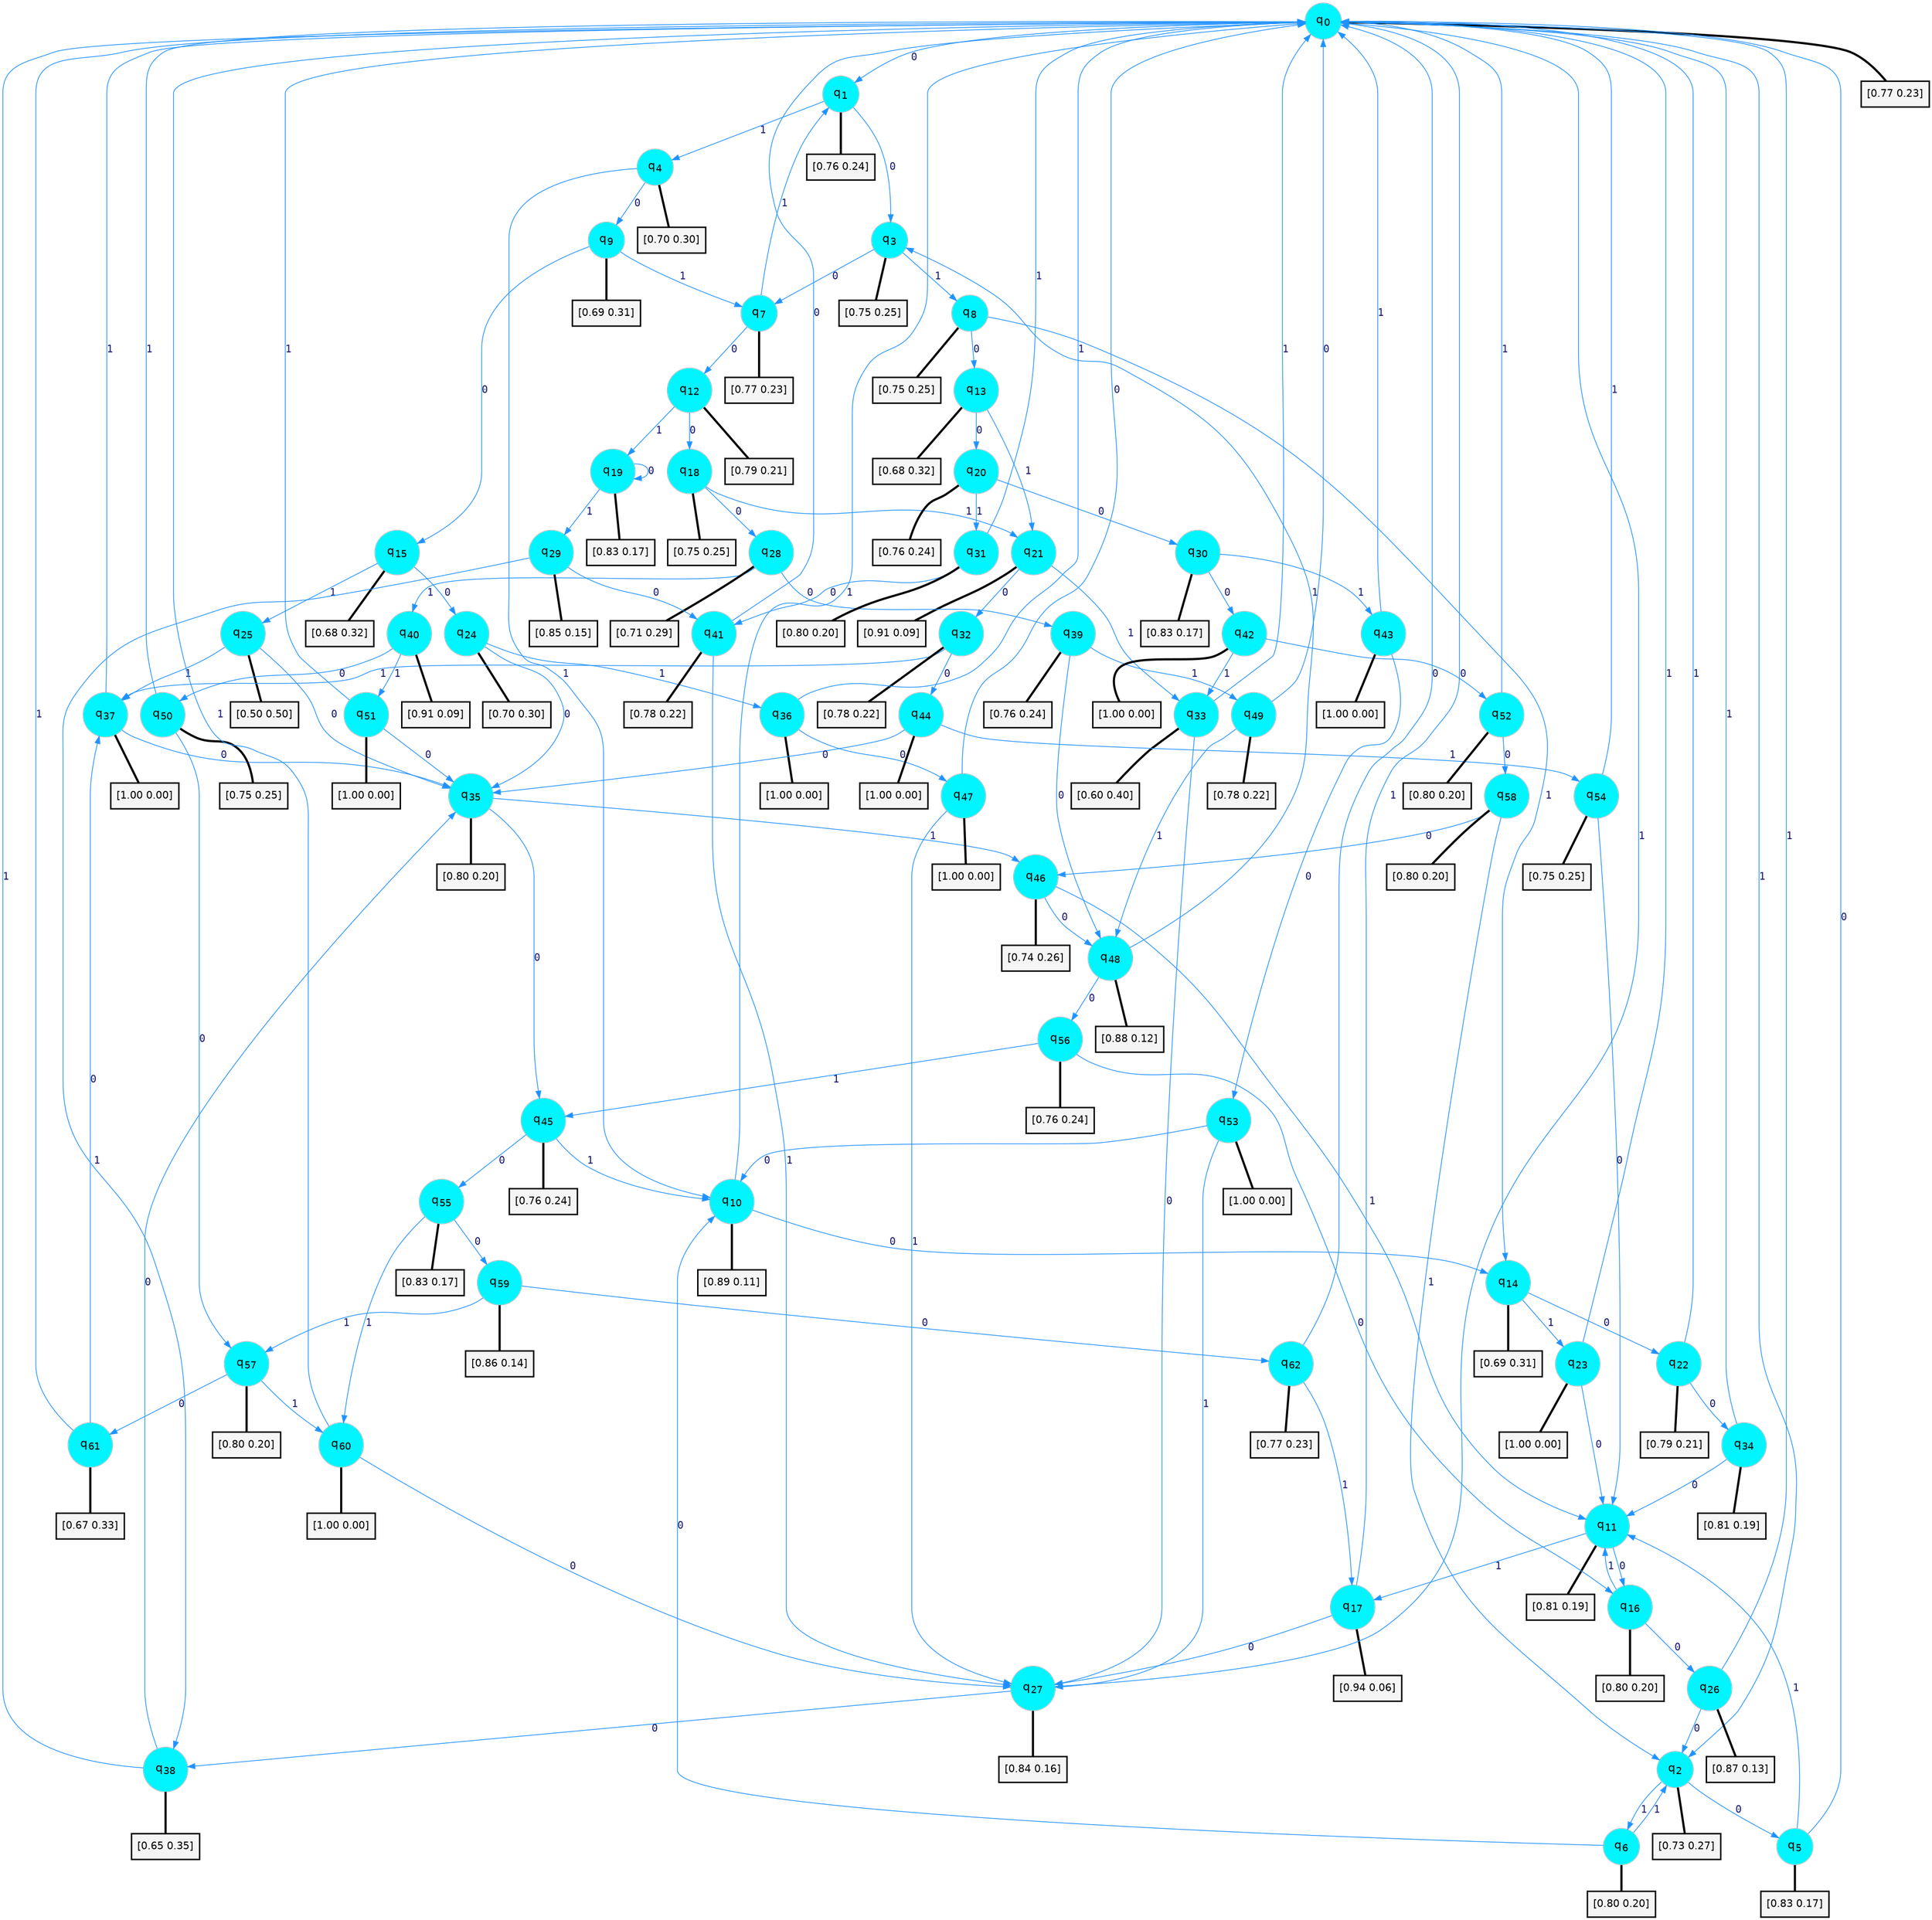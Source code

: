 digraph G {
graph [
bgcolor=transparent, dpi=300, rankdir=TD, size="40,25"];
node [
color=gray, fillcolor=turquoise1, fontcolor=black, fontname=Helvetica, fontsize=16, fontweight=bold, shape=circle, style=filled];
edge [
arrowsize=1, color=dodgerblue1, fontcolor=midnightblue, fontname=courier, fontweight=bold, penwidth=1, style=solid, weight=20];
0[label=<q<SUB>0</SUB>>];
1[label=<q<SUB>1</SUB>>];
2[label=<q<SUB>2</SUB>>];
3[label=<q<SUB>3</SUB>>];
4[label=<q<SUB>4</SUB>>];
5[label=<q<SUB>5</SUB>>];
6[label=<q<SUB>6</SUB>>];
7[label=<q<SUB>7</SUB>>];
8[label=<q<SUB>8</SUB>>];
9[label=<q<SUB>9</SUB>>];
10[label=<q<SUB>10</SUB>>];
11[label=<q<SUB>11</SUB>>];
12[label=<q<SUB>12</SUB>>];
13[label=<q<SUB>13</SUB>>];
14[label=<q<SUB>14</SUB>>];
15[label=<q<SUB>15</SUB>>];
16[label=<q<SUB>16</SUB>>];
17[label=<q<SUB>17</SUB>>];
18[label=<q<SUB>18</SUB>>];
19[label=<q<SUB>19</SUB>>];
20[label=<q<SUB>20</SUB>>];
21[label=<q<SUB>21</SUB>>];
22[label=<q<SUB>22</SUB>>];
23[label=<q<SUB>23</SUB>>];
24[label=<q<SUB>24</SUB>>];
25[label=<q<SUB>25</SUB>>];
26[label=<q<SUB>26</SUB>>];
27[label=<q<SUB>27</SUB>>];
28[label=<q<SUB>28</SUB>>];
29[label=<q<SUB>29</SUB>>];
30[label=<q<SUB>30</SUB>>];
31[label=<q<SUB>31</SUB>>];
32[label=<q<SUB>32</SUB>>];
33[label=<q<SUB>33</SUB>>];
34[label=<q<SUB>34</SUB>>];
35[label=<q<SUB>35</SUB>>];
36[label=<q<SUB>36</SUB>>];
37[label=<q<SUB>37</SUB>>];
38[label=<q<SUB>38</SUB>>];
39[label=<q<SUB>39</SUB>>];
40[label=<q<SUB>40</SUB>>];
41[label=<q<SUB>41</SUB>>];
42[label=<q<SUB>42</SUB>>];
43[label=<q<SUB>43</SUB>>];
44[label=<q<SUB>44</SUB>>];
45[label=<q<SUB>45</SUB>>];
46[label=<q<SUB>46</SUB>>];
47[label=<q<SUB>47</SUB>>];
48[label=<q<SUB>48</SUB>>];
49[label=<q<SUB>49</SUB>>];
50[label=<q<SUB>50</SUB>>];
51[label=<q<SUB>51</SUB>>];
52[label=<q<SUB>52</SUB>>];
53[label=<q<SUB>53</SUB>>];
54[label=<q<SUB>54</SUB>>];
55[label=<q<SUB>55</SUB>>];
56[label=<q<SUB>56</SUB>>];
57[label=<q<SUB>57</SUB>>];
58[label=<q<SUB>58</SUB>>];
59[label=<q<SUB>59</SUB>>];
60[label=<q<SUB>60</SUB>>];
61[label=<q<SUB>61</SUB>>];
62[label=<q<SUB>62</SUB>>];
63[label="[0.77 0.23]", shape=box,fontcolor=black, fontname=Helvetica, fontsize=14, penwidth=2, fillcolor=whitesmoke,color=black];
64[label="[0.76 0.24]", shape=box,fontcolor=black, fontname=Helvetica, fontsize=14, penwidth=2, fillcolor=whitesmoke,color=black];
65[label="[0.73 0.27]", shape=box,fontcolor=black, fontname=Helvetica, fontsize=14, penwidth=2, fillcolor=whitesmoke,color=black];
66[label="[0.75 0.25]", shape=box,fontcolor=black, fontname=Helvetica, fontsize=14, penwidth=2, fillcolor=whitesmoke,color=black];
67[label="[0.70 0.30]", shape=box,fontcolor=black, fontname=Helvetica, fontsize=14, penwidth=2, fillcolor=whitesmoke,color=black];
68[label="[0.83 0.17]", shape=box,fontcolor=black, fontname=Helvetica, fontsize=14, penwidth=2, fillcolor=whitesmoke,color=black];
69[label="[0.80 0.20]", shape=box,fontcolor=black, fontname=Helvetica, fontsize=14, penwidth=2, fillcolor=whitesmoke,color=black];
70[label="[0.77 0.23]", shape=box,fontcolor=black, fontname=Helvetica, fontsize=14, penwidth=2, fillcolor=whitesmoke,color=black];
71[label="[0.75 0.25]", shape=box,fontcolor=black, fontname=Helvetica, fontsize=14, penwidth=2, fillcolor=whitesmoke,color=black];
72[label="[0.69 0.31]", shape=box,fontcolor=black, fontname=Helvetica, fontsize=14, penwidth=2, fillcolor=whitesmoke,color=black];
73[label="[0.89 0.11]", shape=box,fontcolor=black, fontname=Helvetica, fontsize=14, penwidth=2, fillcolor=whitesmoke,color=black];
74[label="[0.81 0.19]", shape=box,fontcolor=black, fontname=Helvetica, fontsize=14, penwidth=2, fillcolor=whitesmoke,color=black];
75[label="[0.79 0.21]", shape=box,fontcolor=black, fontname=Helvetica, fontsize=14, penwidth=2, fillcolor=whitesmoke,color=black];
76[label="[0.68 0.32]", shape=box,fontcolor=black, fontname=Helvetica, fontsize=14, penwidth=2, fillcolor=whitesmoke,color=black];
77[label="[0.69 0.31]", shape=box,fontcolor=black, fontname=Helvetica, fontsize=14, penwidth=2, fillcolor=whitesmoke,color=black];
78[label="[0.68 0.32]", shape=box,fontcolor=black, fontname=Helvetica, fontsize=14, penwidth=2, fillcolor=whitesmoke,color=black];
79[label="[0.80 0.20]", shape=box,fontcolor=black, fontname=Helvetica, fontsize=14, penwidth=2, fillcolor=whitesmoke,color=black];
80[label="[0.94 0.06]", shape=box,fontcolor=black, fontname=Helvetica, fontsize=14, penwidth=2, fillcolor=whitesmoke,color=black];
81[label="[0.75 0.25]", shape=box,fontcolor=black, fontname=Helvetica, fontsize=14, penwidth=2, fillcolor=whitesmoke,color=black];
82[label="[0.83 0.17]", shape=box,fontcolor=black, fontname=Helvetica, fontsize=14, penwidth=2, fillcolor=whitesmoke,color=black];
83[label="[0.76 0.24]", shape=box,fontcolor=black, fontname=Helvetica, fontsize=14, penwidth=2, fillcolor=whitesmoke,color=black];
84[label="[0.91 0.09]", shape=box,fontcolor=black, fontname=Helvetica, fontsize=14, penwidth=2, fillcolor=whitesmoke,color=black];
85[label="[0.79 0.21]", shape=box,fontcolor=black, fontname=Helvetica, fontsize=14, penwidth=2, fillcolor=whitesmoke,color=black];
86[label="[1.00 0.00]", shape=box,fontcolor=black, fontname=Helvetica, fontsize=14, penwidth=2, fillcolor=whitesmoke,color=black];
87[label="[0.70 0.30]", shape=box,fontcolor=black, fontname=Helvetica, fontsize=14, penwidth=2, fillcolor=whitesmoke,color=black];
88[label="[0.50 0.50]", shape=box,fontcolor=black, fontname=Helvetica, fontsize=14, penwidth=2, fillcolor=whitesmoke,color=black];
89[label="[0.87 0.13]", shape=box,fontcolor=black, fontname=Helvetica, fontsize=14, penwidth=2, fillcolor=whitesmoke,color=black];
90[label="[0.84 0.16]", shape=box,fontcolor=black, fontname=Helvetica, fontsize=14, penwidth=2, fillcolor=whitesmoke,color=black];
91[label="[0.71 0.29]", shape=box,fontcolor=black, fontname=Helvetica, fontsize=14, penwidth=2, fillcolor=whitesmoke,color=black];
92[label="[0.85 0.15]", shape=box,fontcolor=black, fontname=Helvetica, fontsize=14, penwidth=2, fillcolor=whitesmoke,color=black];
93[label="[0.83 0.17]", shape=box,fontcolor=black, fontname=Helvetica, fontsize=14, penwidth=2, fillcolor=whitesmoke,color=black];
94[label="[0.80 0.20]", shape=box,fontcolor=black, fontname=Helvetica, fontsize=14, penwidth=2, fillcolor=whitesmoke,color=black];
95[label="[0.78 0.22]", shape=box,fontcolor=black, fontname=Helvetica, fontsize=14, penwidth=2, fillcolor=whitesmoke,color=black];
96[label="[0.60 0.40]", shape=box,fontcolor=black, fontname=Helvetica, fontsize=14, penwidth=2, fillcolor=whitesmoke,color=black];
97[label="[0.81 0.19]", shape=box,fontcolor=black, fontname=Helvetica, fontsize=14, penwidth=2, fillcolor=whitesmoke,color=black];
98[label="[0.80 0.20]", shape=box,fontcolor=black, fontname=Helvetica, fontsize=14, penwidth=2, fillcolor=whitesmoke,color=black];
99[label="[1.00 0.00]", shape=box,fontcolor=black, fontname=Helvetica, fontsize=14, penwidth=2, fillcolor=whitesmoke,color=black];
100[label="[1.00 0.00]", shape=box,fontcolor=black, fontname=Helvetica, fontsize=14, penwidth=2, fillcolor=whitesmoke,color=black];
101[label="[0.65 0.35]", shape=box,fontcolor=black, fontname=Helvetica, fontsize=14, penwidth=2, fillcolor=whitesmoke,color=black];
102[label="[0.76 0.24]", shape=box,fontcolor=black, fontname=Helvetica, fontsize=14, penwidth=2, fillcolor=whitesmoke,color=black];
103[label="[0.91 0.09]", shape=box,fontcolor=black, fontname=Helvetica, fontsize=14, penwidth=2, fillcolor=whitesmoke,color=black];
104[label="[0.78 0.22]", shape=box,fontcolor=black, fontname=Helvetica, fontsize=14, penwidth=2, fillcolor=whitesmoke,color=black];
105[label="[1.00 0.00]", shape=box,fontcolor=black, fontname=Helvetica, fontsize=14, penwidth=2, fillcolor=whitesmoke,color=black];
106[label="[1.00 0.00]", shape=box,fontcolor=black, fontname=Helvetica, fontsize=14, penwidth=2, fillcolor=whitesmoke,color=black];
107[label="[1.00 0.00]", shape=box,fontcolor=black, fontname=Helvetica, fontsize=14, penwidth=2, fillcolor=whitesmoke,color=black];
108[label="[0.76 0.24]", shape=box,fontcolor=black, fontname=Helvetica, fontsize=14, penwidth=2, fillcolor=whitesmoke,color=black];
109[label="[0.74 0.26]", shape=box,fontcolor=black, fontname=Helvetica, fontsize=14, penwidth=2, fillcolor=whitesmoke,color=black];
110[label="[1.00 0.00]", shape=box,fontcolor=black, fontname=Helvetica, fontsize=14, penwidth=2, fillcolor=whitesmoke,color=black];
111[label="[0.88 0.12]", shape=box,fontcolor=black, fontname=Helvetica, fontsize=14, penwidth=2, fillcolor=whitesmoke,color=black];
112[label="[0.78 0.22]", shape=box,fontcolor=black, fontname=Helvetica, fontsize=14, penwidth=2, fillcolor=whitesmoke,color=black];
113[label="[0.75 0.25]", shape=box,fontcolor=black, fontname=Helvetica, fontsize=14, penwidth=2, fillcolor=whitesmoke,color=black];
114[label="[1.00 0.00]", shape=box,fontcolor=black, fontname=Helvetica, fontsize=14, penwidth=2, fillcolor=whitesmoke,color=black];
115[label="[0.80 0.20]", shape=box,fontcolor=black, fontname=Helvetica, fontsize=14, penwidth=2, fillcolor=whitesmoke,color=black];
116[label="[1.00 0.00]", shape=box,fontcolor=black, fontname=Helvetica, fontsize=14, penwidth=2, fillcolor=whitesmoke,color=black];
117[label="[0.75 0.25]", shape=box,fontcolor=black, fontname=Helvetica, fontsize=14, penwidth=2, fillcolor=whitesmoke,color=black];
118[label="[0.83 0.17]", shape=box,fontcolor=black, fontname=Helvetica, fontsize=14, penwidth=2, fillcolor=whitesmoke,color=black];
119[label="[0.76 0.24]", shape=box,fontcolor=black, fontname=Helvetica, fontsize=14, penwidth=2, fillcolor=whitesmoke,color=black];
120[label="[0.80 0.20]", shape=box,fontcolor=black, fontname=Helvetica, fontsize=14, penwidth=2, fillcolor=whitesmoke,color=black];
121[label="[0.80 0.20]", shape=box,fontcolor=black, fontname=Helvetica, fontsize=14, penwidth=2, fillcolor=whitesmoke,color=black];
122[label="[0.86 0.14]", shape=box,fontcolor=black, fontname=Helvetica, fontsize=14, penwidth=2, fillcolor=whitesmoke,color=black];
123[label="[1.00 0.00]", shape=box,fontcolor=black, fontname=Helvetica, fontsize=14, penwidth=2, fillcolor=whitesmoke,color=black];
124[label="[0.67 0.33]", shape=box,fontcolor=black, fontname=Helvetica, fontsize=14, penwidth=2, fillcolor=whitesmoke,color=black];
125[label="[0.77 0.23]", shape=box,fontcolor=black, fontname=Helvetica, fontsize=14, penwidth=2, fillcolor=whitesmoke,color=black];
0->1 [label=0];
0->2 [label=1];
0->63 [arrowhead=none, penwidth=3,color=black];
1->3 [label=0];
1->4 [label=1];
1->64 [arrowhead=none, penwidth=3,color=black];
2->5 [label=0];
2->6 [label=1];
2->65 [arrowhead=none, penwidth=3,color=black];
3->7 [label=0];
3->8 [label=1];
3->66 [arrowhead=none, penwidth=3,color=black];
4->9 [label=0];
4->10 [label=1];
4->67 [arrowhead=none, penwidth=3,color=black];
5->0 [label=0];
5->11 [label=1];
5->68 [arrowhead=none, penwidth=3,color=black];
6->10 [label=0];
6->2 [label=1];
6->69 [arrowhead=none, penwidth=3,color=black];
7->12 [label=0];
7->1 [label=1];
7->70 [arrowhead=none, penwidth=3,color=black];
8->13 [label=0];
8->14 [label=1];
8->71 [arrowhead=none, penwidth=3,color=black];
9->15 [label=0];
9->7 [label=1];
9->72 [arrowhead=none, penwidth=3,color=black];
10->14 [label=0];
10->0 [label=1];
10->73 [arrowhead=none, penwidth=3,color=black];
11->16 [label=0];
11->17 [label=1];
11->74 [arrowhead=none, penwidth=3,color=black];
12->18 [label=0];
12->19 [label=1];
12->75 [arrowhead=none, penwidth=3,color=black];
13->20 [label=0];
13->21 [label=1];
13->76 [arrowhead=none, penwidth=3,color=black];
14->22 [label=0];
14->23 [label=1];
14->77 [arrowhead=none, penwidth=3,color=black];
15->24 [label=0];
15->25 [label=1];
15->78 [arrowhead=none, penwidth=3,color=black];
16->26 [label=0];
16->11 [label=1];
16->79 [arrowhead=none, penwidth=3,color=black];
17->27 [label=0];
17->0 [label=1];
17->80 [arrowhead=none, penwidth=3,color=black];
18->28 [label=0];
18->21 [label=1];
18->81 [arrowhead=none, penwidth=3,color=black];
19->19 [label=0];
19->29 [label=1];
19->82 [arrowhead=none, penwidth=3,color=black];
20->30 [label=0];
20->31 [label=1];
20->83 [arrowhead=none, penwidth=3,color=black];
21->32 [label=0];
21->33 [label=1];
21->84 [arrowhead=none, penwidth=3,color=black];
22->34 [label=0];
22->0 [label=1];
22->85 [arrowhead=none, penwidth=3,color=black];
23->11 [label=0];
23->0 [label=1];
23->86 [arrowhead=none, penwidth=3,color=black];
24->35 [label=0];
24->36 [label=1];
24->87 [arrowhead=none, penwidth=3,color=black];
25->35 [label=0];
25->37 [label=1];
25->88 [arrowhead=none, penwidth=3,color=black];
26->2 [label=0];
26->0 [label=1];
26->89 [arrowhead=none, penwidth=3,color=black];
27->38 [label=0];
27->0 [label=1];
27->90 [arrowhead=none, penwidth=3,color=black];
28->39 [label=0];
28->40 [label=1];
28->91 [arrowhead=none, penwidth=3,color=black];
29->41 [label=0];
29->38 [label=1];
29->92 [arrowhead=none, penwidth=3,color=black];
30->42 [label=0];
30->43 [label=1];
30->93 [arrowhead=none, penwidth=3,color=black];
31->41 [label=0];
31->0 [label=1];
31->94 [arrowhead=none, penwidth=3,color=black];
32->44 [label=0];
32->37 [label=1];
32->95 [arrowhead=none, penwidth=3,color=black];
33->27 [label=0];
33->0 [label=1];
33->96 [arrowhead=none, penwidth=3,color=black];
34->11 [label=0];
34->0 [label=1];
34->97 [arrowhead=none, penwidth=3,color=black];
35->45 [label=0];
35->46 [label=1];
35->98 [arrowhead=none, penwidth=3,color=black];
36->47 [label=0];
36->0 [label=1];
36->99 [arrowhead=none, penwidth=3,color=black];
37->35 [label=0];
37->0 [label=1];
37->100 [arrowhead=none, penwidth=3,color=black];
38->35 [label=0];
38->0 [label=1];
38->101 [arrowhead=none, penwidth=3,color=black];
39->48 [label=0];
39->49 [label=1];
39->102 [arrowhead=none, penwidth=3,color=black];
40->50 [label=0];
40->51 [label=1];
40->103 [arrowhead=none, penwidth=3,color=black];
41->0 [label=0];
41->27 [label=1];
41->104 [arrowhead=none, penwidth=3,color=black];
42->52 [label=0];
42->33 [label=1];
42->105 [arrowhead=none, penwidth=3,color=black];
43->53 [label=0];
43->0 [label=1];
43->106 [arrowhead=none, penwidth=3,color=black];
44->35 [label=0];
44->54 [label=1];
44->107 [arrowhead=none, penwidth=3,color=black];
45->55 [label=0];
45->10 [label=1];
45->108 [arrowhead=none, penwidth=3,color=black];
46->48 [label=0];
46->11 [label=1];
46->109 [arrowhead=none, penwidth=3,color=black];
47->0 [label=0];
47->27 [label=1];
47->110 [arrowhead=none, penwidth=3,color=black];
48->56 [label=0];
48->3 [label=1];
48->111 [arrowhead=none, penwidth=3,color=black];
49->0 [label=0];
49->48 [label=1];
49->112 [arrowhead=none, penwidth=3,color=black];
50->57 [label=0];
50->0 [label=1];
50->113 [arrowhead=none, penwidth=3,color=black];
51->35 [label=0];
51->0 [label=1];
51->114 [arrowhead=none, penwidth=3,color=black];
52->58 [label=0];
52->0 [label=1];
52->115 [arrowhead=none, penwidth=3,color=black];
53->10 [label=0];
53->27 [label=1];
53->116 [arrowhead=none, penwidth=3,color=black];
54->11 [label=0];
54->0 [label=1];
54->117 [arrowhead=none, penwidth=3,color=black];
55->59 [label=0];
55->60 [label=1];
55->118 [arrowhead=none, penwidth=3,color=black];
56->16 [label=0];
56->45 [label=1];
56->119 [arrowhead=none, penwidth=3,color=black];
57->61 [label=0];
57->60 [label=1];
57->120 [arrowhead=none, penwidth=3,color=black];
58->46 [label=0];
58->2 [label=1];
58->121 [arrowhead=none, penwidth=3,color=black];
59->62 [label=0];
59->57 [label=1];
59->122 [arrowhead=none, penwidth=3,color=black];
60->27 [label=0];
60->0 [label=1];
60->123 [arrowhead=none, penwidth=3,color=black];
61->37 [label=0];
61->0 [label=1];
61->124 [arrowhead=none, penwidth=3,color=black];
62->0 [label=0];
62->17 [label=1];
62->125 [arrowhead=none, penwidth=3,color=black];
}
